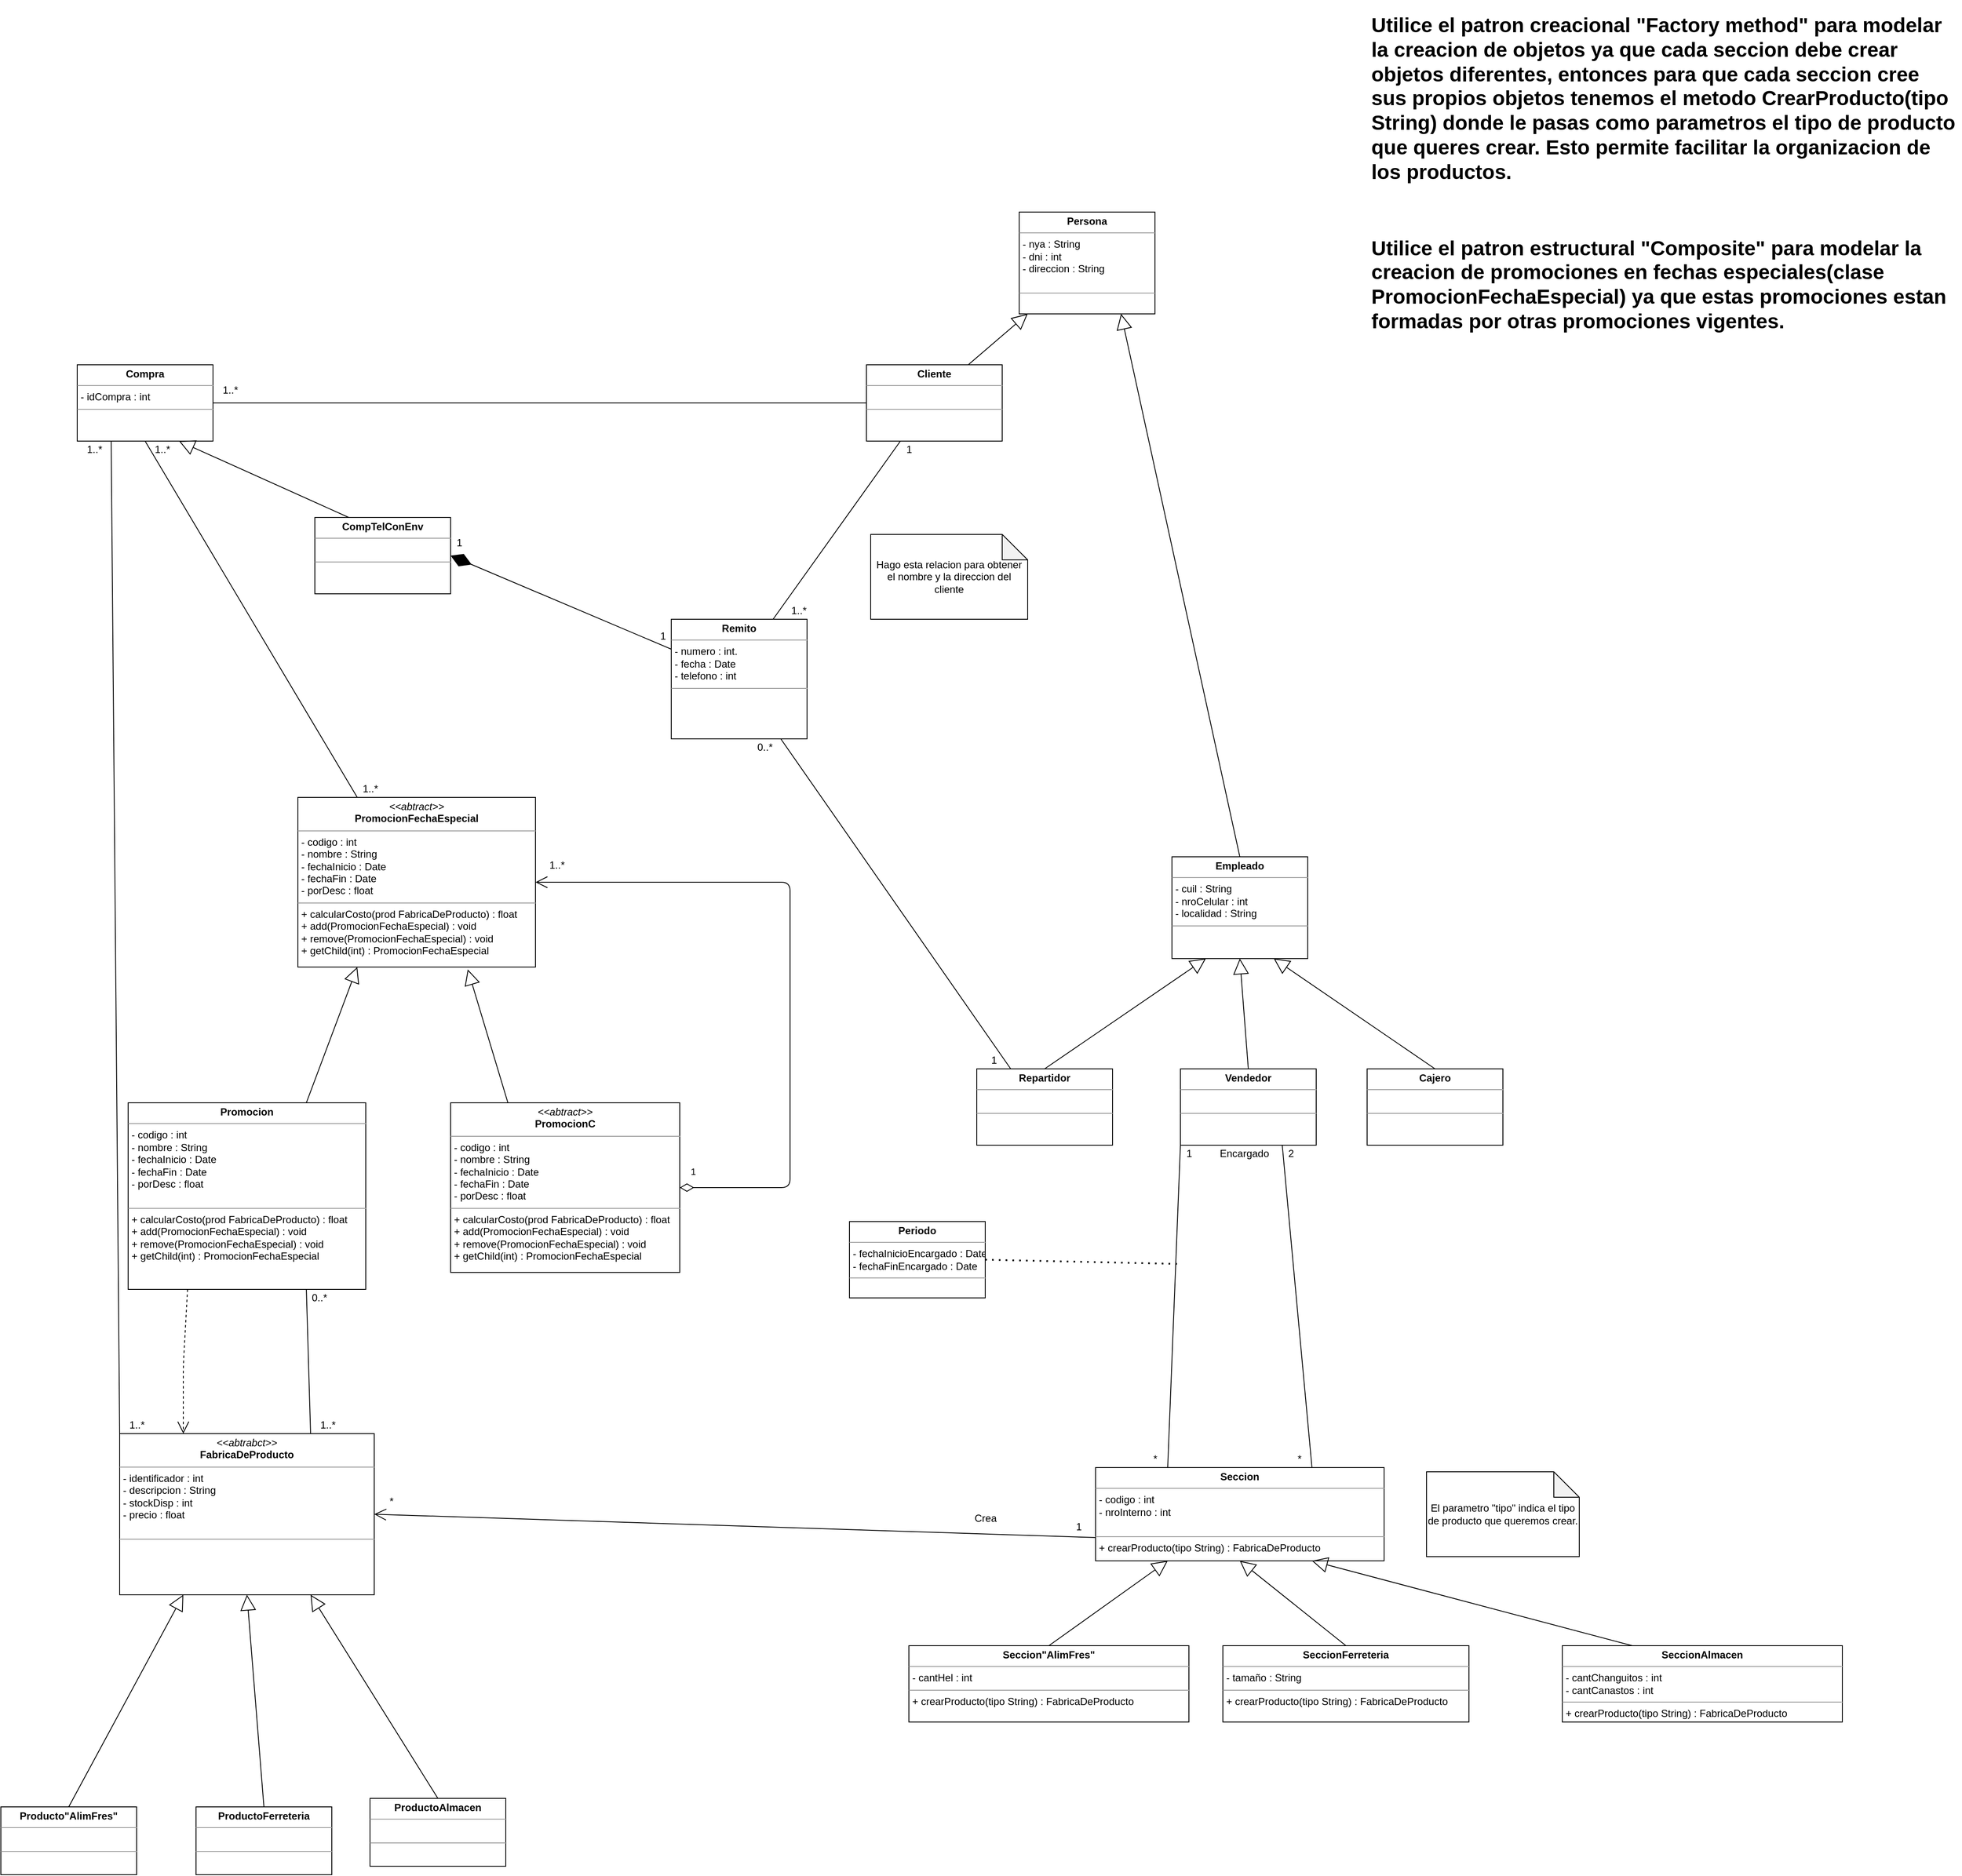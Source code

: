 <mxfile version="14.7.6" type="github">
  <diagram name="Page-1" id="c4acf3e9-155e-7222-9cf6-157b1a14988f">
    <mxGraphModel dx="1651" dy="1702" grid="1" gridSize="10" guides="1" tooltips="1" connect="1" arrows="1" fold="1" page="1" pageScale="1" pageWidth="850" pageHeight="1100" background="none" math="0" shadow="0">
      <root>
        <mxCell id="0" />
        <mxCell id="1" parent="0" />
        <mxCell id="PUDkS7CEyCO4szzrdiOM-6" value="&lt;p style=&quot;margin: 0px ; margin-top: 4px ; text-align: center&quot;&gt;&lt;b&gt;Empleado&lt;/b&gt;&lt;/p&gt;&lt;hr size=&quot;1&quot;&gt;&lt;p style=&quot;margin: 0px ; margin-left: 4px&quot;&gt;&lt;span&gt;- cuil : String&lt;/span&gt;&lt;/p&gt;&lt;p style=&quot;margin: 0px ; margin-left: 4px&quot;&gt;- nroCelular : int&lt;/p&gt;&lt;p style=&quot;margin: 0px ; margin-left: 4px&quot;&gt;- localidad : String&lt;/p&gt;&lt;hr size=&quot;1&quot;&gt;&lt;p style=&quot;margin: 0px ; margin-left: 4px&quot;&gt;&lt;br&gt;&lt;/p&gt;" style="verticalAlign=top;align=left;overflow=fill;fontSize=12;fontFamily=Helvetica;html=1;" vertex="1" parent="1">
          <mxGeometry x="620" y="70" width="160" height="120" as="geometry" />
        </mxCell>
        <mxCell id="PUDkS7CEyCO4szzrdiOM-7" value="&lt;p style=&quot;margin: 0px ; margin-top: 4px ; text-align: center&quot;&gt;&lt;b&gt;Repartidor&lt;/b&gt;&lt;/p&gt;&lt;hr size=&quot;1&quot;&gt;&lt;p style=&quot;margin: 0px ; margin-left: 4px&quot;&gt;&lt;br&gt;&lt;/p&gt;&lt;hr size=&quot;1&quot;&gt;&lt;p style=&quot;margin: 0px ; margin-left: 4px&quot;&gt;&lt;br&gt;&lt;/p&gt;" style="verticalAlign=top;align=left;overflow=fill;fontSize=12;fontFamily=Helvetica;html=1;" vertex="1" parent="1">
          <mxGeometry x="390" y="320" width="160" height="90" as="geometry" />
        </mxCell>
        <mxCell id="PUDkS7CEyCO4szzrdiOM-8" value="&lt;p style=&quot;margin: 0px ; margin-top: 4px ; text-align: center&quot;&gt;&lt;b&gt;Vendedor&lt;/b&gt;&lt;/p&gt;&lt;hr size=&quot;1&quot;&gt;&lt;p style=&quot;margin: 0px ; margin-left: 4px&quot;&gt;&lt;br&gt;&lt;/p&gt;&lt;hr size=&quot;1&quot;&gt;&lt;p style=&quot;margin: 0px ; margin-left: 4px&quot;&gt;&lt;br&gt;&lt;/p&gt;" style="verticalAlign=top;align=left;overflow=fill;fontSize=12;fontFamily=Helvetica;html=1;" vertex="1" parent="1">
          <mxGeometry x="630" y="320" width="160" height="90" as="geometry" />
        </mxCell>
        <mxCell id="PUDkS7CEyCO4szzrdiOM-9" value="&lt;p style=&quot;margin: 0px ; margin-top: 4px ; text-align: center&quot;&gt;&lt;b&gt;Cajero&lt;/b&gt;&lt;/p&gt;&lt;hr size=&quot;1&quot;&gt;&lt;p style=&quot;margin: 0px ; margin-left: 4px&quot;&gt;&lt;br&gt;&lt;/p&gt;&lt;hr size=&quot;1&quot;&gt;&lt;p style=&quot;margin: 0px ; margin-left: 4px&quot;&gt;&lt;br&gt;&lt;/p&gt;" style="verticalAlign=top;align=left;overflow=fill;fontSize=12;fontFamily=Helvetica;html=1;" vertex="1" parent="1">
          <mxGeometry x="850" y="320" width="160" height="90" as="geometry" />
        </mxCell>
        <mxCell id="PUDkS7CEyCO4szzrdiOM-11" value="" style="endArrow=block;endSize=16;endFill=0;html=1;entryX=0.25;entryY=1;entryDx=0;entryDy=0;exitX=0.5;exitY=0;exitDx=0;exitDy=0;" edge="1" parent="1" source="PUDkS7CEyCO4szzrdiOM-7" target="PUDkS7CEyCO4szzrdiOM-6">
          <mxGeometry width="160" relative="1" as="geometry">
            <mxPoint x="440" y="350" as="sourcePoint" />
            <mxPoint x="600" y="350" as="targetPoint" />
          </mxGeometry>
        </mxCell>
        <mxCell id="PUDkS7CEyCO4szzrdiOM-12" value="" style="endArrow=block;endSize=16;endFill=0;html=1;entryX=0.75;entryY=1;entryDx=0;entryDy=0;exitX=0.5;exitY=0;exitDx=0;exitDy=0;" edge="1" parent="1" source="PUDkS7CEyCO4szzrdiOM-9" target="PUDkS7CEyCO4szzrdiOM-6">
          <mxGeometry width="160" relative="1" as="geometry">
            <mxPoint x="450" y="360" as="sourcePoint" />
            <mxPoint x="610" y="360" as="targetPoint" />
          </mxGeometry>
        </mxCell>
        <mxCell id="PUDkS7CEyCO4szzrdiOM-13" value="" style="endArrow=block;endSize=16;endFill=0;html=1;entryX=0.5;entryY=1;entryDx=0;entryDy=0;exitX=0.5;exitY=0;exitDx=0;exitDy=0;" edge="1" parent="1" source="PUDkS7CEyCO4szzrdiOM-8" target="PUDkS7CEyCO4szzrdiOM-6">
          <mxGeometry width="160" relative="1" as="geometry">
            <mxPoint x="460" y="370" as="sourcePoint" />
            <mxPoint x="620" y="370" as="targetPoint" />
          </mxGeometry>
        </mxCell>
        <mxCell id="PUDkS7CEyCO4szzrdiOM-15" value="&lt;p style=&quot;margin: 0px ; margin-top: 4px ; text-align: center&quot;&gt;&lt;b&gt;Seccion&lt;/b&gt;&lt;/p&gt;&lt;hr size=&quot;1&quot;&gt;&lt;p style=&quot;margin: 0px ; margin-left: 4px&quot;&gt;- codigo : int&lt;/p&gt;&lt;p style=&quot;margin: 0px ; margin-left: 4px&quot;&gt;- nroInterno : int&lt;/p&gt;&lt;p style=&quot;margin: 0px ; margin-left: 4px&quot;&gt;&lt;br&gt;&lt;/p&gt;&lt;hr size=&quot;1&quot;&gt;&lt;p style=&quot;margin: 0px ; margin-left: 4px&quot;&gt;+ crearProducto(tipo String) : FabricaDeProducto&lt;/p&gt;" style="verticalAlign=top;align=left;overflow=fill;fontSize=12;fontFamily=Helvetica;html=1;" vertex="1" parent="1">
          <mxGeometry x="530" y="790" width="340" height="110" as="geometry" />
        </mxCell>
        <mxCell id="PUDkS7CEyCO4szzrdiOM-16" value="" style="endArrow=none;html=1;entryX=0;entryY=1;entryDx=0;entryDy=0;exitX=0.25;exitY=0;exitDx=0;exitDy=0;" edge="1" parent="1" source="PUDkS7CEyCO4szzrdiOM-15" target="PUDkS7CEyCO4szzrdiOM-8">
          <mxGeometry width="50" height="50" relative="1" as="geometry">
            <mxPoint x="710" y="780" as="sourcePoint" />
            <mxPoint x="760" y="730" as="targetPoint" />
          </mxGeometry>
        </mxCell>
        <mxCell id="PUDkS7CEyCO4szzrdiOM-17" value="1" style="text;html=1;align=center;verticalAlign=middle;resizable=0;points=[];autosize=1;strokeColor=none;" vertex="1" parent="1">
          <mxGeometry x="630" y="410" width="20" height="20" as="geometry" />
        </mxCell>
        <mxCell id="PUDkS7CEyCO4szzrdiOM-18" value="*" style="text;html=1;align=center;verticalAlign=middle;resizable=0;points=[];autosize=1;strokeColor=none;" vertex="1" parent="1">
          <mxGeometry x="590" y="770" width="20" height="20" as="geometry" />
        </mxCell>
        <mxCell id="PUDkS7CEyCO4szzrdiOM-19" value="Encargado" style="text;html=1;align=center;verticalAlign=middle;resizable=0;points=[];autosize=1;strokeColor=none;" vertex="1" parent="1">
          <mxGeometry x="670" y="410" width="70" height="20" as="geometry" />
        </mxCell>
        <mxCell id="PUDkS7CEyCO4szzrdiOM-20" value="&lt;p style=&quot;margin: 0px ; margin-top: 4px ; text-align: center&quot;&gt;&lt;b&gt;Periodo&lt;/b&gt;&lt;/p&gt;&lt;hr size=&quot;1&quot;&gt;&lt;p style=&quot;margin: 0px ; margin-left: 4px&quot;&gt;- fechaInicioEncargado : Date&lt;/p&gt;&lt;p style=&quot;margin: 0px ; margin-left: 4px&quot;&gt;- fechaFinEncargado : Date&lt;/p&gt;&lt;hr size=&quot;1&quot;&gt;&lt;p style=&quot;margin: 0px ; margin-left: 4px&quot;&gt;&lt;br&gt;&lt;/p&gt;" style="verticalAlign=top;align=left;overflow=fill;fontSize=12;fontFamily=Helvetica;html=1;" vertex="1" parent="1">
          <mxGeometry x="240" y="500" width="160" height="90" as="geometry" />
        </mxCell>
        <mxCell id="PUDkS7CEyCO4szzrdiOM-21" value="" style="endArrow=none;dashed=1;html=1;dashPattern=1 3;strokeWidth=2;exitX=1;exitY=0.5;exitDx=0;exitDy=0;" edge="1" parent="1" source="PUDkS7CEyCO4szzrdiOM-20">
          <mxGeometry width="50" height="50" relative="1" as="geometry">
            <mxPoint x="740" y="790" as="sourcePoint" />
            <mxPoint x="630" y="550" as="targetPoint" />
          </mxGeometry>
        </mxCell>
        <mxCell id="PUDkS7CEyCO4szzrdiOM-22" value="" style="endArrow=none;html=1;exitX=0.75;exitY=0;exitDx=0;exitDy=0;entryX=0.75;entryY=1;entryDx=0;entryDy=0;" edge="1" parent="1" source="PUDkS7CEyCO4szzrdiOM-15" target="PUDkS7CEyCO4szzrdiOM-8">
          <mxGeometry width="50" height="50" relative="1" as="geometry">
            <mxPoint x="790" y="780" as="sourcePoint" />
            <mxPoint x="840" y="730" as="targetPoint" />
          </mxGeometry>
        </mxCell>
        <mxCell id="PUDkS7CEyCO4szzrdiOM-23" value="*" style="text;html=1;align=center;verticalAlign=middle;resizable=0;points=[];autosize=1;strokeColor=none;" vertex="1" parent="1">
          <mxGeometry x="760" y="770" width="20" height="20" as="geometry" />
        </mxCell>
        <mxCell id="PUDkS7CEyCO4szzrdiOM-24" value="2" style="text;html=1;align=center;verticalAlign=middle;resizable=0;points=[];autosize=1;strokeColor=none;" vertex="1" parent="1">
          <mxGeometry x="750" y="410" width="20" height="20" as="geometry" />
        </mxCell>
        <mxCell id="PUDkS7CEyCO4szzrdiOM-27" value="&lt;p style=&quot;margin: 0px ; margin-top: 4px ; text-align: center&quot;&gt;&lt;b&gt;Seccion&quot;AlimFres&quot;&lt;/b&gt;&lt;/p&gt;&lt;hr size=&quot;1&quot;&gt;&lt;p style=&quot;margin: 0px ; margin-left: 4px&quot;&gt;- cantHel : int&lt;/p&gt;&lt;hr size=&quot;1&quot;&gt;&lt;p style=&quot;margin: 0px ; margin-left: 4px&quot;&gt;+ crearProducto(tipo String) : FabricaDeProducto&lt;br&gt;&lt;/p&gt;" style="verticalAlign=top;align=left;overflow=fill;fontSize=12;fontFamily=Helvetica;html=1;" vertex="1" parent="1">
          <mxGeometry x="310" y="1000" width="330" height="90" as="geometry" />
        </mxCell>
        <mxCell id="PUDkS7CEyCO4szzrdiOM-30" value="&lt;p style=&quot;margin: 0px ; margin-top: 4px ; text-align: center&quot;&gt;&lt;b&gt;SeccionFerreteria&lt;/b&gt;&lt;/p&gt;&lt;hr size=&quot;1&quot;&gt;&lt;p style=&quot;margin: 0px ; margin-left: 4px&quot;&gt;- tamaño : String&lt;/p&gt;&lt;hr size=&quot;1&quot;&gt;&lt;p style=&quot;margin: 0px ; margin-left: 4px&quot;&gt;+ crearProducto(tipo String) : FabricaDeProducto&lt;br&gt;&lt;/p&gt;" style="verticalAlign=top;align=left;overflow=fill;fontSize=12;fontFamily=Helvetica;html=1;" vertex="1" parent="1">
          <mxGeometry x="680" y="1000" width="290" height="90" as="geometry" />
        </mxCell>
        <mxCell id="PUDkS7CEyCO4szzrdiOM-31" value="&lt;p style=&quot;margin: 0px ; margin-top: 4px ; text-align: center&quot;&gt;&lt;b&gt;SeccionAlmacen&lt;/b&gt;&lt;/p&gt;&lt;hr size=&quot;1&quot;&gt;&lt;p style=&quot;margin: 0px ; margin-left: 4px&quot;&gt;- cantChanguitos : int&lt;/p&gt;&lt;p style=&quot;margin: 0px ; margin-left: 4px&quot;&gt;- cantCanastos : int&lt;/p&gt;&lt;hr size=&quot;1&quot;&gt;&lt;p style=&quot;margin: 0px ; margin-left: 4px&quot;&gt;+ crearProducto(tipo String) : FabricaDeProducto&lt;br&gt;&lt;/p&gt;" style="verticalAlign=top;align=left;overflow=fill;fontSize=12;fontFamily=Helvetica;html=1;" vertex="1" parent="1">
          <mxGeometry x="1080" y="1000" width="330" height="90" as="geometry" />
        </mxCell>
        <mxCell id="PUDkS7CEyCO4szzrdiOM-34" value="&lt;p style=&quot;margin: 0px ; margin-top: 4px ; text-align: center&quot;&gt;&lt;b&gt;Producto&quot;AlimFres&quot;&lt;/b&gt;&lt;/p&gt;&lt;hr size=&quot;1&quot;&gt;&lt;p style=&quot;margin: 0px ; margin-left: 4px&quot;&gt;&lt;br&gt;&lt;/p&gt;&lt;hr size=&quot;1&quot;&gt;&lt;p style=&quot;margin: 0px ; margin-left: 4px&quot;&gt;&lt;br&gt;&lt;/p&gt;" style="verticalAlign=top;align=left;overflow=fill;fontSize=12;fontFamily=Helvetica;html=1;" vertex="1" parent="1">
          <mxGeometry x="-760" y="1190" width="160" height="80" as="geometry" />
        </mxCell>
        <mxCell id="PUDkS7CEyCO4szzrdiOM-36" value="" style="endArrow=block;endSize=16;endFill=0;html=1;entryX=0.25;entryY=1;entryDx=0;entryDy=0;exitX=0.5;exitY=0;exitDx=0;exitDy=0;" edge="1" parent="1" source="PUDkS7CEyCO4szzrdiOM-27" target="PUDkS7CEyCO4szzrdiOM-15">
          <mxGeometry width="160" relative="1" as="geometry">
            <mxPoint x="1070" y="960" as="sourcePoint" />
            <mxPoint x="880" y="830" as="targetPoint" />
          </mxGeometry>
        </mxCell>
        <mxCell id="PUDkS7CEyCO4szzrdiOM-37" value="" style="endArrow=block;endSize=16;endFill=0;html=1;entryX=0.75;entryY=1;entryDx=0;entryDy=0;exitX=0.25;exitY=0;exitDx=0;exitDy=0;" edge="1" parent="1" source="PUDkS7CEyCO4szzrdiOM-31" target="PUDkS7CEyCO4szzrdiOM-15">
          <mxGeometry width="160" relative="1" as="geometry">
            <mxPoint x="1060" y="960" as="sourcePoint" />
            <mxPoint x="870" y="830" as="targetPoint" />
          </mxGeometry>
        </mxCell>
        <mxCell id="PUDkS7CEyCO4szzrdiOM-38" value="" style="endArrow=block;endSize=16;endFill=0;html=1;entryX=0.5;entryY=1;entryDx=0;entryDy=0;exitX=0.5;exitY=0;exitDx=0;exitDy=0;" edge="1" parent="1" source="PUDkS7CEyCO4szzrdiOM-30" target="PUDkS7CEyCO4szzrdiOM-15">
          <mxGeometry width="160" relative="1" as="geometry">
            <mxPoint x="1010" y="940" as="sourcePoint" />
            <mxPoint x="820" y="810" as="targetPoint" />
          </mxGeometry>
        </mxCell>
        <mxCell id="PUDkS7CEyCO4szzrdiOM-39" value="&lt;p style=&quot;margin: 0px ; margin-top: 4px ; text-align: center&quot;&gt;&lt;i&gt;&amp;lt;&amp;lt;abtrabct&amp;gt;&amp;gt;&lt;/i&gt;&lt;br&gt;&lt;b&gt;FabricaDeProducto&lt;/b&gt;&lt;/p&gt;&lt;hr size=&quot;1&quot;&gt;&lt;p style=&quot;margin: 0px 0px 0px 4px&quot;&gt;- identificador : int&lt;/p&gt;&lt;p style=&quot;margin: 0px 0px 0px 4px&quot;&gt;- descripcion : String&lt;/p&gt;&lt;p style=&quot;margin: 0px 0px 0px 4px&quot;&gt;- stockDisp : int&lt;/p&gt;&lt;p style=&quot;margin: 0px 0px 0px 4px&quot;&gt;- precio : float&lt;/p&gt;&lt;div&gt;&lt;br&gt;&lt;/div&gt;&lt;hr size=&quot;1&quot;&gt;&lt;p style=&quot;margin: 0px ; margin-left: 4px&quot;&gt;&lt;br&gt;&lt;/p&gt;" style="verticalAlign=top;align=left;overflow=fill;fontSize=12;fontFamily=Helvetica;html=1;" vertex="1" parent="1">
          <mxGeometry x="-620" y="750" width="300" height="190" as="geometry" />
        </mxCell>
        <mxCell id="PUDkS7CEyCO4szzrdiOM-40" value="&lt;p style=&quot;margin: 0px ; margin-top: 4px ; text-align: center&quot;&gt;&lt;b&gt;ProductoAlmacen&lt;/b&gt;&lt;/p&gt;&lt;hr size=&quot;1&quot;&gt;&lt;p style=&quot;margin: 0px ; margin-left: 4px&quot;&gt;&lt;br&gt;&lt;/p&gt;&lt;hr size=&quot;1&quot;&gt;&lt;p style=&quot;margin: 0px ; margin-left: 4px&quot;&gt;&lt;br&gt;&lt;/p&gt;" style="verticalAlign=top;align=left;overflow=fill;fontSize=12;fontFamily=Helvetica;html=1;" vertex="1" parent="1">
          <mxGeometry x="-325" y="1180" width="160" height="80" as="geometry" />
        </mxCell>
        <mxCell id="PUDkS7CEyCO4szzrdiOM-41" value="&lt;p style=&quot;margin: 0px ; margin-top: 4px ; text-align: center&quot;&gt;&lt;b&gt;ProductoFerreteria&lt;/b&gt;&lt;/p&gt;&lt;hr size=&quot;1&quot;&gt;&lt;p style=&quot;margin: 0px ; margin-left: 4px&quot;&gt;&lt;br&gt;&lt;/p&gt;&lt;hr size=&quot;1&quot;&gt;&lt;p style=&quot;margin: 0px ; margin-left: 4px&quot;&gt;&lt;br&gt;&lt;/p&gt;" style="verticalAlign=top;align=left;overflow=fill;fontSize=12;fontFamily=Helvetica;html=1;" vertex="1" parent="1">
          <mxGeometry x="-530" y="1190" width="160" height="80" as="geometry" />
        </mxCell>
        <mxCell id="PUDkS7CEyCO4szzrdiOM-43" value="" style="endArrow=block;endSize=16;endFill=0;html=1;entryX=0.5;entryY=1;entryDx=0;entryDy=0;exitX=0.5;exitY=0;exitDx=0;exitDy=0;" edge="1" parent="1" source="PUDkS7CEyCO4szzrdiOM-41" target="PUDkS7CEyCO4szzrdiOM-39">
          <mxGeometry width="160" relative="1" as="geometry">
            <mxPoint x="-930" y="1100.0" as="sourcePoint" />
            <mxPoint x="-750" y="1000.0" as="targetPoint" />
          </mxGeometry>
        </mxCell>
        <mxCell id="PUDkS7CEyCO4szzrdiOM-44" value="" style="endArrow=block;endSize=16;endFill=0;html=1;entryX=0.75;entryY=1;entryDx=0;entryDy=0;exitX=0.5;exitY=0;exitDx=0;exitDy=0;" edge="1" parent="1" source="PUDkS7CEyCO4szzrdiOM-40" target="PUDkS7CEyCO4szzrdiOM-39">
          <mxGeometry width="160" relative="1" as="geometry">
            <mxPoint x="-60" y="1040.0" as="sourcePoint" />
            <mxPoint x="120" y="940.0" as="targetPoint" />
          </mxGeometry>
        </mxCell>
        <mxCell id="PUDkS7CEyCO4szzrdiOM-45" value="" style="endArrow=block;endSize=16;endFill=0;html=1;entryX=0.25;entryY=1;entryDx=0;entryDy=0;exitX=0.5;exitY=0;exitDx=0;exitDy=0;" edge="1" parent="1" source="PUDkS7CEyCO4szzrdiOM-34" target="PUDkS7CEyCO4szzrdiOM-39">
          <mxGeometry width="160" relative="1" as="geometry">
            <mxPoint x="-750" y="1190.0" as="sourcePoint" />
            <mxPoint x="-570" y="1090.0" as="targetPoint" />
          </mxGeometry>
        </mxCell>
        <mxCell id="PUDkS7CEyCO4szzrdiOM-48" value="" style="endArrow=open;endFill=1;endSize=12;html=1;entryX=1;entryY=0.5;entryDx=0;entryDy=0;exitX=0;exitY=0.75;exitDx=0;exitDy=0;" edge="1" parent="1" source="PUDkS7CEyCO4szzrdiOM-15" target="PUDkS7CEyCO4szzrdiOM-39">
          <mxGeometry width="160" relative="1" as="geometry">
            <mxPoint x="450" y="850" as="sourcePoint" />
            <mxPoint x="610" y="850" as="targetPoint" />
          </mxGeometry>
        </mxCell>
        <mxCell id="PUDkS7CEyCO4szzrdiOM-49" value="*" style="text;html=1;align=center;verticalAlign=middle;resizable=0;points=[];autosize=1;strokeColor=none;" vertex="1" parent="1">
          <mxGeometry x="-310" y="820" width="20" height="20" as="geometry" />
        </mxCell>
        <mxCell id="PUDkS7CEyCO4szzrdiOM-50" value="1" style="text;html=1;align=center;verticalAlign=middle;resizable=0;points=[];autosize=1;strokeColor=none;" vertex="1" parent="1">
          <mxGeometry x="500" y="850" width="20" height="20" as="geometry" />
        </mxCell>
        <mxCell id="PUDkS7CEyCO4szzrdiOM-51" value="Crea" style="text;html=1;align=center;verticalAlign=middle;resizable=0;points=[];autosize=1;strokeColor=none;" vertex="1" parent="1">
          <mxGeometry x="380" y="840" width="40" height="20" as="geometry" />
        </mxCell>
        <mxCell id="PUDkS7CEyCO4szzrdiOM-56" value="&lt;p style=&quot;margin: 0px ; margin-top: 4px ; text-align: center&quot;&gt;&lt;b&gt;Promocion&lt;/b&gt;&lt;/p&gt;&lt;hr size=&quot;1&quot;&gt;&lt;p style=&quot;margin: 0px ; margin-left: 4px&quot;&gt;- codigo : int&lt;/p&gt;&lt;p style=&quot;margin: 0px ; margin-left: 4px&quot;&gt;- nombre : String&lt;/p&gt;&lt;p style=&quot;margin: 0px ; margin-left: 4px&quot;&gt;- fechaInicio : Date&lt;/p&gt;&lt;p style=&quot;margin: 0px ; margin-left: 4px&quot;&gt;- fechaFin : Date&lt;/p&gt;&lt;p style=&quot;margin: 0px ; margin-left: 4px&quot;&gt;- porDesc : float&lt;/p&gt;&lt;p style=&quot;margin: 0px ; margin-left: 4px&quot;&gt;&lt;br&gt;&lt;/p&gt;&lt;hr size=&quot;1&quot;&gt;&lt;p style=&quot;margin: 0px ; margin-left: 4px&quot;&gt;+ calcularCosto(prod FabricaDeProducto) : float&lt;br&gt;&lt;/p&gt;&lt;p style=&quot;margin: 0px 0px 0px 4px&quot;&gt;+ add(PromocionFechaEspecial) : void&amp;nbsp;&lt;/p&gt;&lt;p style=&quot;margin: 0px 0px 0px 4px&quot;&gt;+ remove(PromocionFechaEspecial) : void&lt;br&gt;&lt;/p&gt;&lt;p style=&quot;margin: 0px 0px 0px 4px&quot;&gt;+ getChild(int) : PromocionFechaEspecial&lt;/p&gt;" style="verticalAlign=top;align=left;overflow=fill;fontSize=12;fontFamily=Helvetica;html=1;" vertex="1" parent="1">
          <mxGeometry x="-610" y="360" width="280" height="220" as="geometry" />
        </mxCell>
        <mxCell id="PUDkS7CEyCO4szzrdiOM-59" value="&lt;p style=&quot;margin: 0px ; margin-top: 4px ; text-align: center&quot;&gt;&lt;b&gt;CompTelConEnv&lt;/b&gt;&lt;/p&gt;&lt;hr size=&quot;1&quot;&gt;&lt;p style=&quot;margin: 0px ; margin-left: 4px&quot;&gt;&lt;br&gt;&lt;/p&gt;&lt;hr size=&quot;1&quot;&gt;&lt;p style=&quot;margin: 0px ; margin-left: 4px&quot;&gt;&lt;br&gt;&lt;/p&gt;" style="verticalAlign=top;align=left;overflow=fill;fontSize=12;fontFamily=Helvetica;html=1;" vertex="1" parent="1">
          <mxGeometry x="-390" y="-330" width="160" height="90" as="geometry" />
        </mxCell>
        <mxCell id="PUDkS7CEyCO4szzrdiOM-60" value="&lt;p style=&quot;margin: 0px ; margin-top: 4px ; text-align: center&quot;&gt;&lt;b&gt;Remito&lt;/b&gt;&lt;/p&gt;&lt;hr size=&quot;1&quot;&gt;&lt;p style=&quot;margin: 0px ; margin-left: 4px&quot;&gt;- numero : int.&lt;/p&gt;&lt;p style=&quot;margin: 0px ; margin-left: 4px&quot;&gt;- fecha : Date&lt;/p&gt;&lt;p style=&quot;margin: 0px ; margin-left: 4px&quot;&gt;- telefono : int&lt;/p&gt;&lt;hr size=&quot;1&quot;&gt;&lt;p style=&quot;margin: 0px ; margin-left: 4px&quot;&gt;&lt;br&gt;&lt;/p&gt;" style="verticalAlign=top;align=left;overflow=fill;fontSize=12;fontFamily=Helvetica;html=1;" vertex="1" parent="1">
          <mxGeometry x="30" y="-210" width="160" height="141" as="geometry" />
        </mxCell>
        <mxCell id="PUDkS7CEyCO4szzrdiOM-61" value="" style="endArrow=diamondThin;endFill=1;endSize=24;html=1;entryX=1;entryY=0.5;entryDx=0;entryDy=0;exitX=0;exitY=0.25;exitDx=0;exitDy=0;" edge="1" parent="1" source="PUDkS7CEyCO4szzrdiOM-60" target="PUDkS7CEyCO4szzrdiOM-59">
          <mxGeometry width="160" relative="1" as="geometry">
            <mxPoint x="-305" y="100" as="sourcePoint" />
            <mxPoint x="-145" y="100" as="targetPoint" />
          </mxGeometry>
        </mxCell>
        <mxCell id="PUDkS7CEyCO4szzrdiOM-69" value="" style="endArrow=none;html=1;exitX=0.75;exitY=0;exitDx=0;exitDy=0;entryX=0.75;entryY=1;entryDx=0;entryDy=0;" edge="1" parent="1" source="PUDkS7CEyCO4szzrdiOM-39" target="PUDkS7CEyCO4szzrdiOM-56">
          <mxGeometry width="50" height="50" relative="1" as="geometry">
            <mxPoint x="-590" y="360" as="sourcePoint" />
            <mxPoint x="-540" y="310" as="targetPoint" />
          </mxGeometry>
        </mxCell>
        <mxCell id="PUDkS7CEyCO4szzrdiOM-70" value="1..*" style="text;html=1;align=center;verticalAlign=middle;resizable=0;points=[];autosize=1;strokeColor=none;" vertex="1" parent="1">
          <mxGeometry x="-390" y="730" width="30" height="20" as="geometry" />
        </mxCell>
        <mxCell id="PUDkS7CEyCO4szzrdiOM-71" value="0..*" style="text;html=1;align=center;verticalAlign=middle;resizable=0;points=[];autosize=1;strokeColor=none;" vertex="1" parent="1">
          <mxGeometry x="-400" y="580" width="30" height="20" as="geometry" />
        </mxCell>
        <mxCell id="PUDkS7CEyCO4szzrdiOM-72" value="&lt;p style=&quot;margin: 0px ; margin-top: 4px ; text-align: center&quot;&gt;&lt;i&gt;&amp;lt;&amp;lt;abtract&amp;gt;&amp;gt;&lt;/i&gt;&lt;br&gt;&lt;b&gt;PromocionFechaEspecial&lt;/b&gt;&lt;br&gt;&lt;/p&gt;&lt;hr size=&quot;1&quot;&gt;&lt;p style=&quot;margin: 0px 0px 0px 4px&quot;&gt;- codigo : int&lt;/p&gt;&lt;p style=&quot;margin: 0px 0px 0px 4px&quot;&gt;- nombre : String&lt;/p&gt;&lt;p style=&quot;margin: 0px 0px 0px 4px&quot;&gt;- fechaInicio : Date&lt;/p&gt;&lt;p style=&quot;margin: 0px 0px 0px 4px&quot;&gt;- fechaFin : Date&lt;/p&gt;&lt;p style=&quot;margin: 0px 0px 0px 4px&quot;&gt;- porDesc : float&lt;/p&gt;&lt;hr size=&quot;1&quot;&gt;&lt;p style=&quot;margin: 0px ; margin-left: 4px&quot;&gt;+ calcularCosto(prod FabricaDeProducto) : float&lt;br&gt;&lt;/p&gt;&lt;p style=&quot;margin: 0px ; margin-left: 4px&quot;&gt;+ add(PromocionFechaEspecial) : void&amp;nbsp;&lt;/p&gt;&lt;p style=&quot;margin: 0px ; margin-left: 4px&quot;&gt;+ remove(PromocionFechaEspecial) : void&lt;br&gt;&lt;/p&gt;&lt;p style=&quot;margin: 0px ; margin-left: 4px&quot;&gt;+ getChild(int) : PromocionFechaEspecial&lt;/p&gt;" style="verticalAlign=top;align=left;overflow=fill;fontSize=12;fontFamily=Helvetica;html=1;" vertex="1" parent="1">
          <mxGeometry x="-410" width="280" height="200" as="geometry" />
        </mxCell>
        <mxCell id="PUDkS7CEyCO4szzrdiOM-75" value="&lt;p style=&quot;margin: 0px ; margin-top: 4px ; text-align: center&quot;&gt;&lt;i&gt;&amp;lt;&amp;lt;abtract&amp;gt;&amp;gt;&lt;/i&gt;&lt;br&gt;&lt;b&gt;PromocionC&lt;/b&gt;&lt;br&gt;&lt;/p&gt;&lt;hr size=&quot;1&quot;&gt;&lt;p style=&quot;margin: 0px 0px 0px 4px&quot;&gt;- codigo : int&lt;/p&gt;&lt;p style=&quot;margin: 0px 0px 0px 4px&quot;&gt;- nombre : String&lt;/p&gt;&lt;p style=&quot;margin: 0px 0px 0px 4px&quot;&gt;- fechaInicio : Date&lt;/p&gt;&lt;p style=&quot;margin: 0px 0px 0px 4px&quot;&gt;- fechaFin : Date&lt;/p&gt;&lt;p style=&quot;margin: 0px 0px 0px 4px&quot;&gt;- porDesc : float&lt;/p&gt;&lt;hr size=&quot;1&quot;&gt;&lt;p style=&quot;margin: 0px ; margin-left: 4px&quot;&gt;+ calcularCosto(prod FabricaDeProducto) : float&lt;br&gt;&lt;/p&gt;&lt;p style=&quot;margin: 0px 0px 0px 4px&quot;&gt;+ add(PromocionFechaEspecial) : void&amp;nbsp;&lt;/p&gt;&lt;p style=&quot;margin: 0px 0px 0px 4px&quot;&gt;+ remove(PromocionFechaEspecial) : void&lt;br&gt;&lt;/p&gt;&lt;p style=&quot;margin: 0px 0px 0px 4px&quot;&gt;+ getChild(int) : PromocionFechaEspecial&lt;/p&gt;" style="verticalAlign=top;align=left;overflow=fill;fontSize=12;fontFamily=Helvetica;html=1;" vertex="1" parent="1">
          <mxGeometry x="-230" y="360" width="270" height="200" as="geometry" />
        </mxCell>
        <mxCell id="PUDkS7CEyCO4szzrdiOM-77" value="" style="endArrow=block;endSize=16;endFill=0;html=1;entryX=0.715;entryY=1.014;entryDx=0;entryDy=0;exitX=0.25;exitY=0;exitDx=0;exitDy=0;entryPerimeter=0;" edge="1" parent="1" source="PUDkS7CEyCO4szzrdiOM-75" target="PUDkS7CEyCO4szzrdiOM-72">
          <mxGeometry width="160" relative="1" as="geometry">
            <mxPoint x="-180" y="245" as="sourcePoint" />
            <mxPoint x="10" y="115" as="targetPoint" />
          </mxGeometry>
        </mxCell>
        <mxCell id="PUDkS7CEyCO4szzrdiOM-78" value="" style="endArrow=block;endSize=16;endFill=0;html=1;entryX=0.25;entryY=1;entryDx=0;entryDy=0;exitX=0.75;exitY=0;exitDx=0;exitDy=0;" edge="1" parent="1" source="PUDkS7CEyCO4szzrdiOM-56" target="PUDkS7CEyCO4szzrdiOM-72">
          <mxGeometry width="160" relative="1" as="geometry">
            <mxPoint x="-170" y="255" as="sourcePoint" />
            <mxPoint x="20" y="125" as="targetPoint" />
          </mxGeometry>
        </mxCell>
        <mxCell id="PUDkS7CEyCO4szzrdiOM-79" value="" style="endArrow=open;endSize=12;dashed=1;html=1;entryX=0.25;entryY=0;entryDx=0;entryDy=0;exitX=0.25;exitY=1;exitDx=0;exitDy=0;" edge="1" parent="1" source="PUDkS7CEyCO4szzrdiOM-56" target="PUDkS7CEyCO4szzrdiOM-39">
          <mxGeometry width="160" relative="1" as="geometry">
            <mxPoint x="-590" y="580" as="sourcePoint" />
            <mxPoint x="-430" y="580" as="targetPoint" />
            <Array as="points">
              <mxPoint x="-545" y="670" />
            </Array>
          </mxGeometry>
        </mxCell>
        <mxCell id="PUDkS7CEyCO4szzrdiOM-87" value="1" style="endArrow=open;html=1;endSize=12;startArrow=diamondThin;startSize=14;startFill=0;edgeStyle=orthogonalEdgeStyle;align=left;verticalAlign=bottom;exitX=1;exitY=0.5;exitDx=0;exitDy=0;entryX=1;entryY=0.5;entryDx=0;entryDy=0;" edge="1" parent="1" source="PUDkS7CEyCO4szzrdiOM-75" target="PUDkS7CEyCO4szzrdiOM-72">
          <mxGeometry x="-0.975" y="10" relative="1" as="geometry">
            <mxPoint x="-70" y="-10" as="sourcePoint" />
            <mxPoint x="90" y="-10" as="targetPoint" />
            <Array as="points">
              <mxPoint x="170" y="460" />
              <mxPoint x="170" y="100" />
            </Array>
            <mxPoint x="1" as="offset" />
          </mxGeometry>
        </mxCell>
        <mxCell id="PUDkS7CEyCO4szzrdiOM-88" value="1..*" style="text;html=1;align=center;verticalAlign=middle;resizable=0;points=[];autosize=1;strokeColor=none;" vertex="1" parent="1">
          <mxGeometry x="-120" y="70" width="30" height="20" as="geometry" />
        </mxCell>
        <mxCell id="PUDkS7CEyCO4szzrdiOM-89" value="&lt;p style=&quot;margin: 0px ; margin-top: 4px ; text-align: center&quot;&gt;&lt;b&gt;Compra&lt;/b&gt;&lt;/p&gt;&lt;hr size=&quot;1&quot;&gt;&lt;p style=&quot;margin: 0px ; margin-left: 4px&quot;&gt;- idCompra : int&lt;/p&gt;&lt;hr size=&quot;1&quot;&gt;&lt;p style=&quot;margin: 0px ; margin-left: 4px&quot;&gt;&lt;br&gt;&lt;/p&gt;" style="verticalAlign=top;align=left;overflow=fill;fontSize=12;fontFamily=Helvetica;html=1;" vertex="1" parent="1">
          <mxGeometry x="-670" y="-510" width="160" height="90" as="geometry" />
        </mxCell>
        <mxCell id="PUDkS7CEyCO4szzrdiOM-90" value="&lt;p style=&quot;margin: 0px ; margin-top: 4px ; text-align: center&quot;&gt;&lt;b&gt;Cliente&lt;/b&gt;&lt;/p&gt;&lt;hr size=&quot;1&quot;&gt;&lt;p style=&quot;margin: 0px ; margin-left: 4px&quot;&gt;&lt;br&gt;&lt;/p&gt;&lt;hr size=&quot;1&quot;&gt;&lt;p style=&quot;margin: 0px ; margin-left: 4px&quot;&gt;&lt;br&gt;&lt;/p&gt;" style="verticalAlign=top;align=left;overflow=fill;fontSize=12;fontFamily=Helvetica;html=1;" vertex="1" parent="1">
          <mxGeometry x="260" y="-510" width="160" height="90" as="geometry" />
        </mxCell>
        <mxCell id="PUDkS7CEyCO4szzrdiOM-91" value="&lt;p style=&quot;margin: 0px ; margin-top: 4px ; text-align: center&quot;&gt;&lt;b&gt;Persona&lt;/b&gt;&lt;/p&gt;&lt;hr size=&quot;1&quot;&gt;&lt;p style=&quot;margin: 0px ; margin-left: 4px&quot;&gt;- nya : String&lt;/p&gt;&lt;p style=&quot;margin: 0px ; margin-left: 4px&quot;&gt;- dni : int&lt;/p&gt;&lt;p style=&quot;margin: 0px ; margin-left: 4px&quot;&gt;- direccion : String&lt;/p&gt;&lt;p style=&quot;margin: 0px ; margin-left: 4px&quot;&gt;&lt;br&gt;&lt;/p&gt;&lt;hr size=&quot;1&quot;&gt;&lt;p style=&quot;margin: 0px ; margin-left: 4px&quot;&gt;&lt;br&gt;&lt;/p&gt;" style="verticalAlign=top;align=left;overflow=fill;fontSize=12;fontFamily=Helvetica;html=1;" vertex="1" parent="1">
          <mxGeometry x="440" y="-690" width="160" height="120" as="geometry" />
        </mxCell>
        <mxCell id="PUDkS7CEyCO4szzrdiOM-93" value="" style="endArrow=block;endSize=16;endFill=0;html=1;entryX=0.75;entryY=1;entryDx=0;entryDy=0;exitX=0.5;exitY=0;exitDx=0;exitDy=0;" edge="1" parent="1" source="PUDkS7CEyCO4szzrdiOM-6" target="PUDkS7CEyCO4szzrdiOM-91">
          <mxGeometry width="160" relative="1" as="geometry">
            <mxPoint x="480" y="330" as="sourcePoint" />
            <mxPoint x="670" y="200" as="targetPoint" />
          </mxGeometry>
        </mxCell>
        <mxCell id="PUDkS7CEyCO4szzrdiOM-94" value="" style="endArrow=block;endSize=16;endFill=0;html=1;exitX=0.75;exitY=0;exitDx=0;exitDy=0;" edge="1" parent="1" source="PUDkS7CEyCO4szzrdiOM-90" target="PUDkS7CEyCO4szzrdiOM-91">
          <mxGeometry width="160" relative="1" as="geometry">
            <mxPoint x="490" y="340" as="sourcePoint" />
            <mxPoint x="680" y="210" as="targetPoint" />
          </mxGeometry>
        </mxCell>
        <mxCell id="PUDkS7CEyCO4szzrdiOM-95" value="" style="endArrow=none;html=1;entryX=0.25;entryY=0;entryDx=0;entryDy=0;exitX=0.5;exitY=1;exitDx=0;exitDy=0;" edge="1" parent="1" source="PUDkS7CEyCO4szzrdiOM-89" target="PUDkS7CEyCO4szzrdiOM-72">
          <mxGeometry width="50" height="50" relative="1" as="geometry">
            <mxPoint x="-560" y="-50" as="sourcePoint" />
            <mxPoint x="-510" y="-100" as="targetPoint" />
          </mxGeometry>
        </mxCell>
        <mxCell id="PUDkS7CEyCO4szzrdiOM-96" value="" style="endArrow=none;html=1;exitX=0;exitY=0;exitDx=0;exitDy=0;entryX=0.25;entryY=1;entryDx=0;entryDy=0;" edge="1" parent="1" source="PUDkS7CEyCO4szzrdiOM-39" target="PUDkS7CEyCO4szzrdiOM-89">
          <mxGeometry width="50" height="50" relative="1" as="geometry">
            <mxPoint x="-790" y="80" as="sourcePoint" />
            <mxPoint x="-740" y="30" as="targetPoint" />
          </mxGeometry>
        </mxCell>
        <mxCell id="PUDkS7CEyCO4szzrdiOM-97" value="1..*" style="text;html=1;align=center;verticalAlign=middle;resizable=0;points=[];autosize=1;strokeColor=none;" vertex="1" parent="1">
          <mxGeometry x="-615" y="730" width="30" height="20" as="geometry" />
        </mxCell>
        <mxCell id="PUDkS7CEyCO4szzrdiOM-98" value="1..*" style="text;html=1;align=center;verticalAlign=middle;resizable=0;points=[];autosize=1;strokeColor=none;" vertex="1" parent="1">
          <mxGeometry x="-665" y="-420" width="30" height="20" as="geometry" />
        </mxCell>
        <mxCell id="PUDkS7CEyCO4szzrdiOM-99" value="1..*" style="text;html=1;align=center;verticalAlign=middle;resizable=0;points=[];autosize=1;strokeColor=none;" vertex="1" parent="1">
          <mxGeometry x="-340" y="-20" width="30" height="20" as="geometry" />
        </mxCell>
        <mxCell id="PUDkS7CEyCO4szzrdiOM-100" value="1..*" style="text;html=1;align=center;verticalAlign=middle;resizable=0;points=[];autosize=1;strokeColor=none;" vertex="1" parent="1">
          <mxGeometry x="-585" y="-420" width="30" height="20" as="geometry" />
        </mxCell>
        <mxCell id="PUDkS7CEyCO4szzrdiOM-101" value="" style="endArrow=none;html=1;exitX=1;exitY=0.5;exitDx=0;exitDy=0;entryX=0;entryY=0.5;entryDx=0;entryDy=0;" edge="1" parent="1" source="PUDkS7CEyCO4szzrdiOM-89" target="PUDkS7CEyCO4szzrdiOM-90">
          <mxGeometry width="50" height="50" relative="1" as="geometry">
            <mxPoint x="-30" y="-240" as="sourcePoint" />
            <mxPoint x="20" y="-290" as="targetPoint" />
          </mxGeometry>
        </mxCell>
        <mxCell id="PUDkS7CEyCO4szzrdiOM-102" value="1..*" style="text;html=1;align=center;verticalAlign=middle;resizable=0;points=[];autosize=1;strokeColor=none;" vertex="1" parent="1">
          <mxGeometry x="-505" y="-490" width="30" height="20" as="geometry" />
        </mxCell>
        <mxCell id="PUDkS7CEyCO4szzrdiOM-106" value="" style="endArrow=block;endSize=16;endFill=0;html=1;exitX=0.25;exitY=0;exitDx=0;exitDy=0;entryX=0.75;entryY=1;entryDx=0;entryDy=0;" edge="1" parent="1" source="PUDkS7CEyCO4szzrdiOM-59" target="PUDkS7CEyCO4szzrdiOM-89">
          <mxGeometry width="160" relative="1" as="geometry">
            <mxPoint x="390" y="-500" as="sourcePoint" />
            <mxPoint x="460" y="-560" as="targetPoint" />
          </mxGeometry>
        </mxCell>
        <mxCell id="PUDkS7CEyCO4szzrdiOM-107" value="" style="endArrow=none;html=1;entryX=0.25;entryY=0;entryDx=0;entryDy=0;" edge="1" parent="1" source="PUDkS7CEyCO4szzrdiOM-60" target="PUDkS7CEyCO4szzrdiOM-7">
          <mxGeometry width="50" height="50" relative="1" as="geometry">
            <mxPoint x="340" y="40" as="sourcePoint" />
            <mxPoint x="390" y="-10" as="targetPoint" />
          </mxGeometry>
        </mxCell>
        <mxCell id="PUDkS7CEyCO4szzrdiOM-108" value="0..*" style="text;html=1;align=center;verticalAlign=middle;resizable=0;points=[];autosize=1;strokeColor=none;" vertex="1" parent="1">
          <mxGeometry x="125" y="-69" width="30" height="20" as="geometry" />
        </mxCell>
        <mxCell id="PUDkS7CEyCO4szzrdiOM-109" value="1" style="text;html=1;align=center;verticalAlign=middle;resizable=0;points=[];autosize=1;strokeColor=none;" vertex="1" parent="1">
          <mxGeometry x="400" y="300" width="20" height="20" as="geometry" />
        </mxCell>
        <mxCell id="PUDkS7CEyCO4szzrdiOM-110" value="" style="endArrow=none;html=1;exitX=0.75;exitY=0;exitDx=0;exitDy=0;entryX=0.25;entryY=1;entryDx=0;entryDy=0;" edge="1" parent="1" source="PUDkS7CEyCO4szzrdiOM-60" target="PUDkS7CEyCO4szzrdiOM-90">
          <mxGeometry width="50" height="50" relative="1" as="geometry">
            <mxPoint x="120" y="-220" as="sourcePoint" />
            <mxPoint x="170" y="-270" as="targetPoint" />
          </mxGeometry>
        </mxCell>
        <mxCell id="PUDkS7CEyCO4szzrdiOM-114" value="1" style="text;html=1;align=center;verticalAlign=middle;resizable=0;points=[];autosize=1;strokeColor=none;" vertex="1" parent="1">
          <mxGeometry x="-230" y="-310" width="20" height="20" as="geometry" />
        </mxCell>
        <mxCell id="PUDkS7CEyCO4szzrdiOM-115" value="1" style="text;html=1;align=center;verticalAlign=middle;resizable=0;points=[];autosize=1;strokeColor=none;" vertex="1" parent="1">
          <mxGeometry x="10" y="-200" width="20" height="20" as="geometry" />
        </mxCell>
        <mxCell id="PUDkS7CEyCO4szzrdiOM-116" value="1" style="text;html=1;align=center;verticalAlign=middle;resizable=0;points=[];autosize=1;strokeColor=none;" vertex="1" parent="1">
          <mxGeometry x="300" y="-420" width="20" height="20" as="geometry" />
        </mxCell>
        <mxCell id="PUDkS7CEyCO4szzrdiOM-117" value="Hago esta relacion para obtener el nombre y la direccion del cliente" style="shape=note;whiteSpace=wrap;html=1;backgroundOutline=1;darkOpacity=0.05;" vertex="1" parent="1">
          <mxGeometry x="265" y="-310" width="185" height="100" as="geometry" />
        </mxCell>
        <mxCell id="PUDkS7CEyCO4szzrdiOM-118" value="1..*" style="text;html=1;align=center;verticalAlign=middle;resizable=0;points=[];autosize=1;strokeColor=none;" vertex="1" parent="1">
          <mxGeometry x="165" y="-230" width="30" height="20" as="geometry" />
        </mxCell>
        <mxCell id="PUDkS7CEyCO4szzrdiOM-119" value="&lt;h1&gt;&lt;br&gt;&lt;/h1&gt;" style="text;html=1;strokeColor=none;fillColor=none;spacing=5;spacingTop=-20;whiteSpace=wrap;overflow=hidden;rounded=0;" vertex="1" parent="1">
          <mxGeometry x="1250" y="-920" width="190" height="120" as="geometry" />
        </mxCell>
        <mxCell id="PUDkS7CEyCO4szzrdiOM-120" value="&lt;h1&gt;Utilice el patron creacional &quot;Factory method&quot; para modelar la creacion de objetos ya que cada seccion debe crear objetos diferentes, entonces para que cada seccion cree sus propios objetos tenemos el metodo CrearProducto(tipo String) donde le pasas como parametros el tipo de producto que queres crear. Esto permite facilitar la organizacion de los productos.&lt;/h1&gt;&lt;h1&gt;&lt;br&gt;&lt;/h1&gt;&lt;h1&gt;Utilice el patron estructural &quot;Composite&quot; para modelar la creacion de promociones en fechas especiales(clase PromocionFechaEspecial) ya que estas promociones estan formadas por otras promociones vigentes.&amp;nbsp;&lt;/h1&gt;" style="text;html=1;strokeColor=none;fillColor=none;spacing=5;spacingTop=-20;whiteSpace=wrap;overflow=hidden;rounded=0;" vertex="1" parent="1">
          <mxGeometry x="850" y="-930" width="700" height="400" as="geometry" />
        </mxCell>
        <mxCell id="PUDkS7CEyCO4szzrdiOM-122" value="El parametro &quot;tipo&quot; indica el tipo de producto que queremos crear." style="shape=note;whiteSpace=wrap;html=1;backgroundOutline=1;darkOpacity=0.05;" vertex="1" parent="1">
          <mxGeometry x="920" y="795" width="180" height="100" as="geometry" />
        </mxCell>
      </root>
    </mxGraphModel>
  </diagram>
</mxfile>
